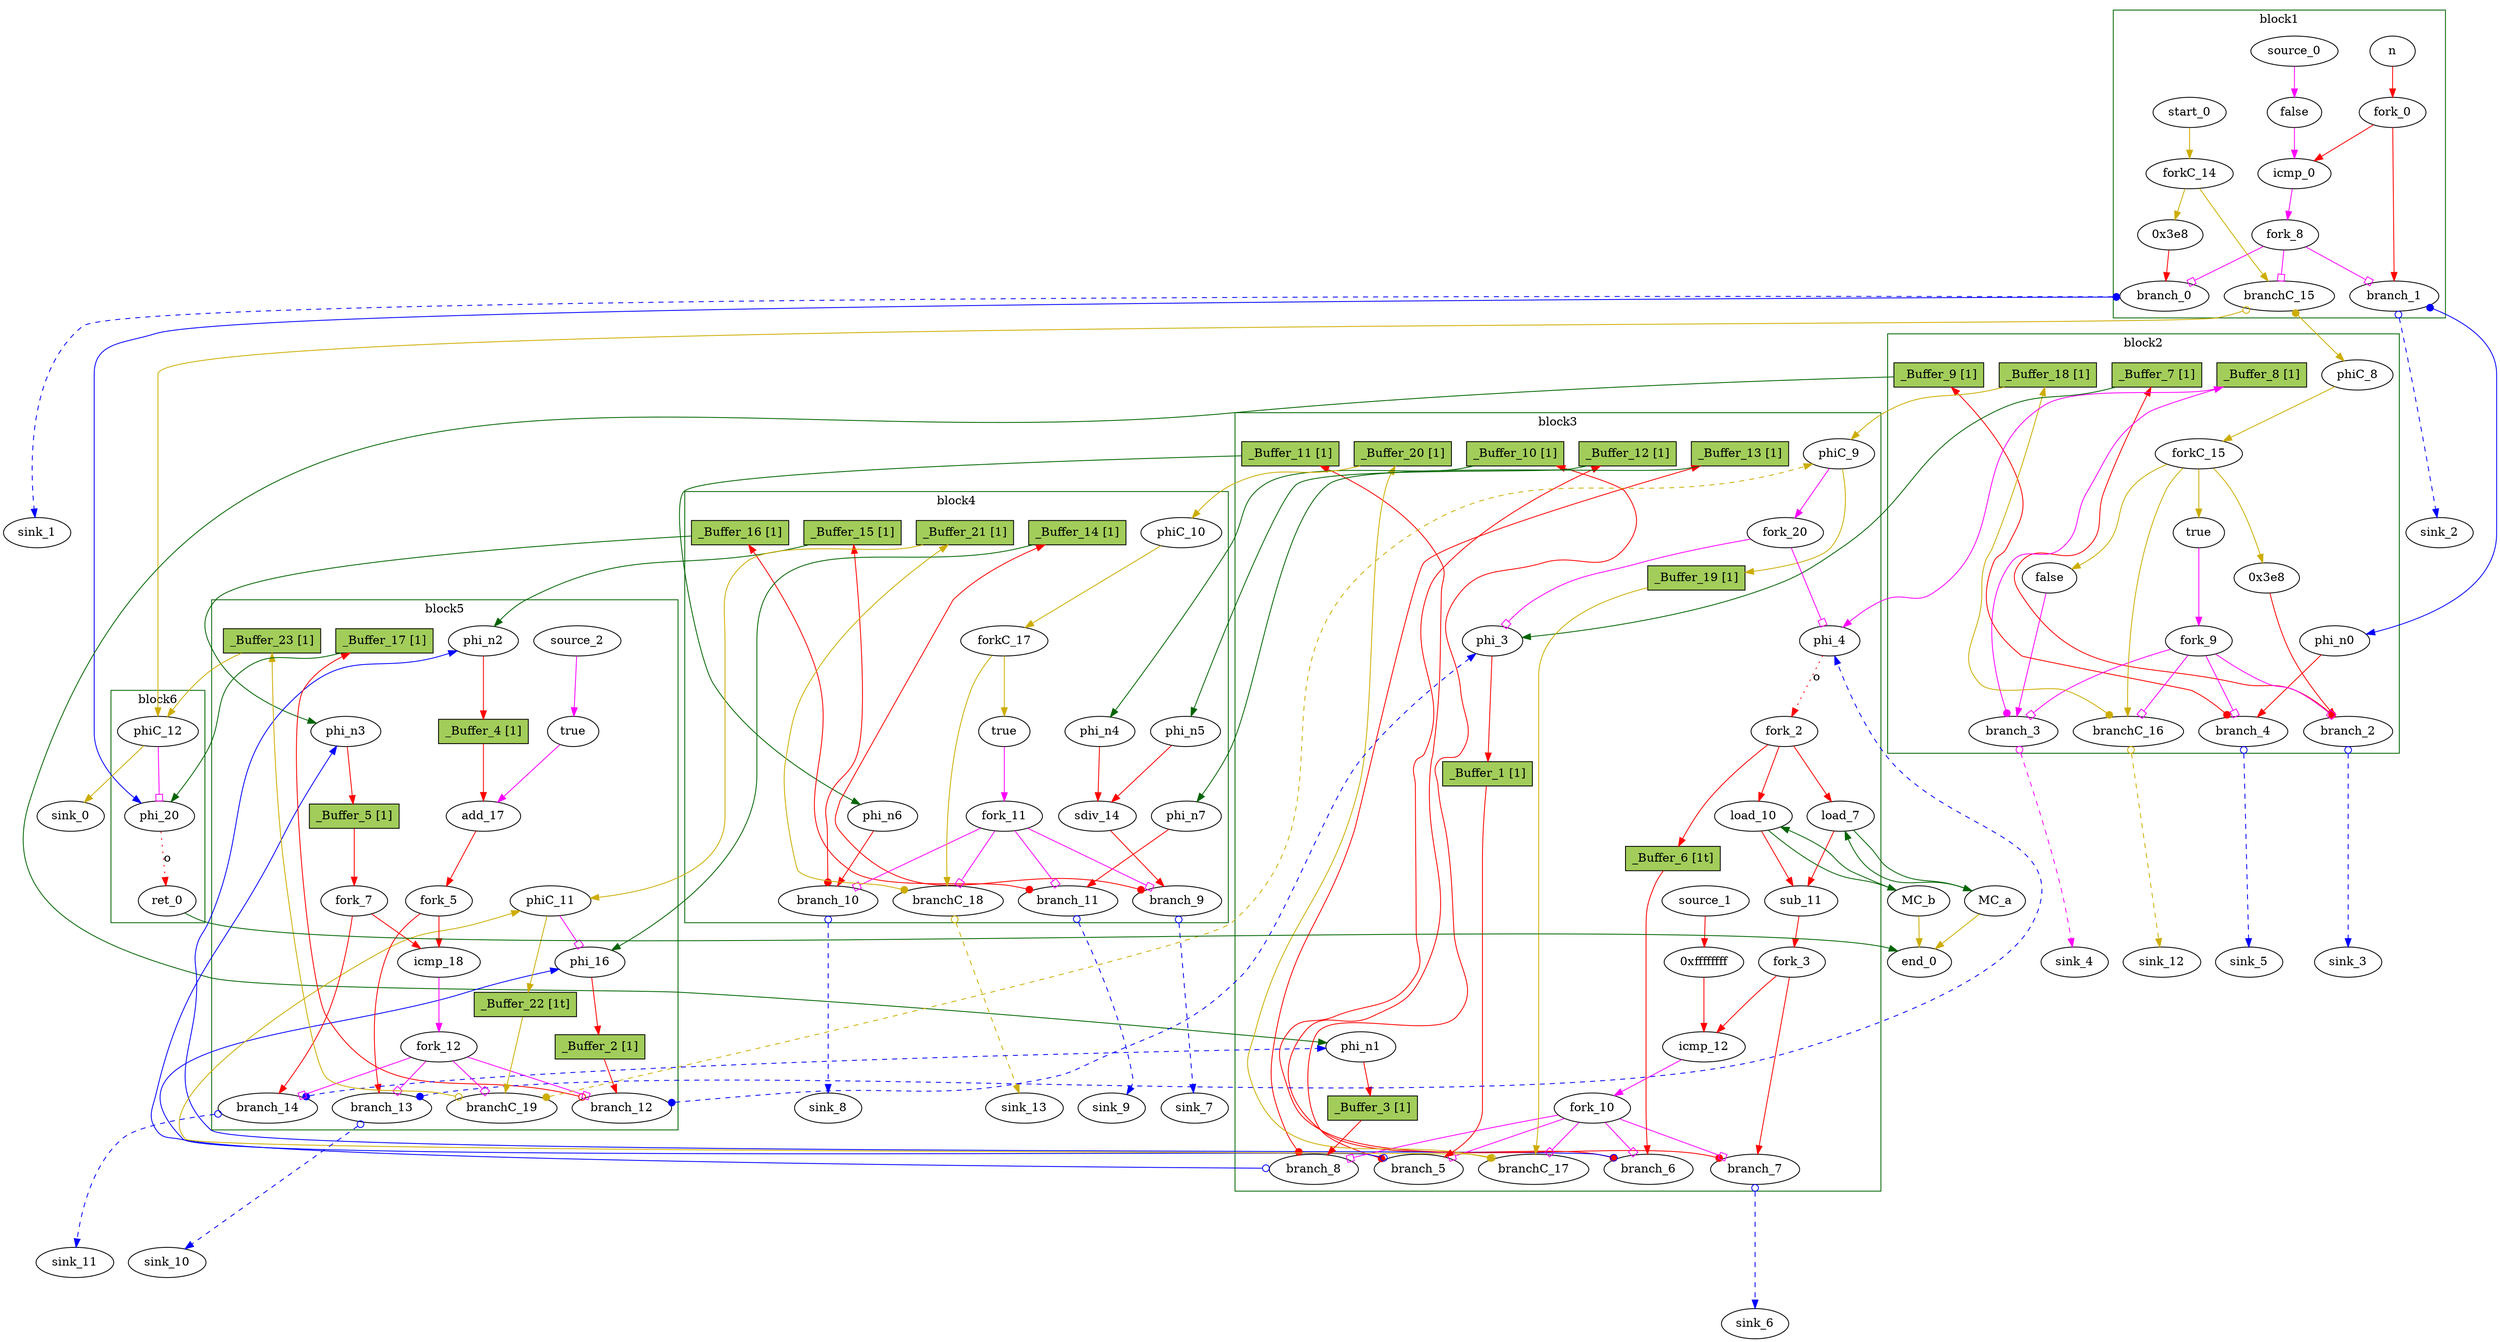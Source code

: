 // Number of blocks: 113
// Number of channels: 175
Digraph G {

  // Blocks
subgraph cluster_1 {
color = "darkgreen"
label = "block1"
  n [type=Entry, in="in1:32", out="out1:32", bbID = 1,  shape=oval];
  cst_0 [type=Constant, in="in1:1", out="out1:1", bbID = 1, value="0x0", label=false,  shape=oval];
  icmp_0 [type=Operator, in="in1:32 in2:32", out="out1:1", op = "icmp_sgt_op", delay=1.53, bbID = 1,  shape=oval];
  cst_5 [type=Constant, in="in1:10", out="out1:10", bbID = 1, value="0x3e8", label="0x3e8",  shape=oval];
  fork_0 [type=Fork, in="in1:32", out="out1:32 out2:32", bbID = 1,  shape=oval];
  branch_0 [type=Branch, in="in1:10 in2?:1", out="out1+:10 out2-:10", bbID = 1,  shape=oval];
  branch_1 [type=Branch, in="in1:32 in2?:1", out="out1+:32 out2-:32", bbID = 1,  shape=oval];
  fork_8 [type=Fork, in="in1:1", out="out1:1 out2:1 out3:1", bbID = 1,  shape=oval];
  start_0 [type=Entry, in="in1:0", out="out1:0", bbID = 1,  shape=oval];
  forkC_14 [type=Fork, in="in1:0", out="out1:0 out2:0", bbID = 1,  shape=oval];
  branchC_15 [type=Branch, in="in1:0 in2?:1", out="out1+:0 out2-:0", bbID = 1,  shape=oval];
  source_0 [type=Source, out="out1:1", bbID = 1,  shape=oval];
}
subgraph cluster_2 {
color = "darkgreen"
label = "block2"
  brCst_block2 [type=Constant, in="in1:1", out="out1:1", bbID = 2, value="0x1", label=true,  shape=oval];
  cst_1 [type=Constant, in="in1:10", out="out1:10", bbID = 2, value="0x3e8", label="0x3e8",  shape=oval];
  cst_2 [type=Constant, in="in1:1", out="out1:1", bbID = 2, value="0x0", label=false,  shape=oval];
  phi_n0 [type=Merge, in="in1:32", out="out1:32", bbID = 2,  shape=oval];
  branch_2 [type=Branch, in="in1:10 in2?:1", out="out1+:10 out2-:10", bbID = 2,  shape=oval];
  branch_3 [type=Branch, in="in1:1 in2?:1", out="out1+:1 out2-:1", bbID = 2,  shape=oval];
  branch_4 [type=Branch, in="in1:32 in2?:1", out="out1+:32 out2-:32", bbID = 2,  shape=oval];
  fork_9 [type=Fork, in="in1:1", out="out1:1 out2:1 out3:1 out4:1", bbID = 2,  shape=oval];
  phiC_8 [type=Merge, in="in1:0", out="out1:0", delay=0.166, bbID = 2,  shape=oval];
  forkC_15 [type=Fork, in="in1:0", out="out1:0 out2:0 out3:0 out4:0", bbID = 2,  shape=oval];
  branchC_16 [type=Branch, in="in1:0 in2?:1", out="out1+:0 out2-:0", bbID = 2,  shape=oval];
  _Buffer_7 [type=Buffer, in="in1:10", out="out1:10", bbID = 2, slots=1, transparent=false, label="_Buffer_7 [1]",  shape=box, style=filled, fillcolor=darkolivegreen3, height = 0.4];
  _Buffer_8 [type=Buffer, in="in1:1", out="out1:1", bbID = 2, slots=1, transparent=false, label="_Buffer_8 [1]",  shape=box, style=filled, fillcolor=darkolivegreen3, height = 0.4];
  _Buffer_9 [type=Buffer, in="in1:32", out="out1:32", bbID = 2, slots=1, transparent=false, label="_Buffer_9 [1]",  shape=box, style=filled, fillcolor=darkolivegreen3, height = 0.4];
  _Buffer_18 [type=Buffer, in="in1:0", out="out1:0", bbID = 2, slots=1, transparent=false, label="_Buffer_18 [1]",  shape=box, style=filled, fillcolor=darkolivegreen3, height = 0.4];
}
subgraph cluster_3 {
color = "darkgreen"
label = "block3"
  phi_3 [type=Mux, in="in1?:1 in2:32 in3:32", out="out1:32", delay=0.366, bbID = 3,  shape=oval];
  phi_4 [type=Mux, in="in1?:1 in2:31 in3:31", out="out1:31", delay=0.366, bbID = 3,  shape=oval];
  load_7 [type=Operator, in="in1:32 in2:31", out="out1:32 out2:31", op = "mc_load_op", latency=2, bbID = 3, portID = 0, offset = 0, retimingDiff=0.666667,  shape=oval];
  load_10 [type=Operator, in="in1:32 in2:31", out="out1:32 out2:31", op = "mc_load_op", latency=2, bbID = 3, portID = 0, offset = 0, retimingDiff=0.666667,  shape=oval];
  sub_11 [type=Operator, in="in1:32 in2:32", out="out1:32", op = "sub_op", delay=1.693, bbID = 3, retimingDiff=0.666667,  shape=oval];
  cst_3 [type=Constant, in="in1:32", out="out1:32", bbID = 3, value="0xffffffff", label="0xffffffff", retimingDiff=0.666667,  shape=oval];
  icmp_12 [type=Operator, in="in1:32 in2:32", out="out1:1", op = "icmp_sgt_op", delay=1.53, bbID = 3, retimingDiff=0.666667,  shape=oval];
  phi_n1 [type=Merge, in="in1:32 in2:32", out="out1:32", delay=0.366, bbID = 3,  shape=oval];
  fork_2 [type=Fork, in="in1:31", out="out1:31 out2:31 out3:31", bbID = 3,  shape=oval];
  fork_3 [type=Fork, in="in1:32", out="out1:32 out2:32", bbID = 3, retimingDiff=0.666667,  shape=oval];
  branch_5 [type=Branch, in="in1:32 in2?:1", out="out1+:32 out2-:32", bbID = 3, retimingDiff=0.666667,  shape=oval];
  branch_6 [type=Branch, in="in1:31 in2?:1", out="out1+:31 out2-:31", bbID = 3, retimingDiff=0.666667,  shape=oval];
  branch_7 [type=Branch, in="in1:32 in2?:1", out="out1+:32 out2-:32", bbID = 3, retimingDiff=0.666667,  shape=oval];
  branch_8 [type=Branch, in="in1:32 in2?:1", out="out1+:32 out2-:32", bbID = 3, retimingDiff=0.666667,  shape=oval];
  fork_10 [type=Fork, in="in1:1", out="out1:1 out2:1 out3:1 out4:1 out5:1", bbID = 3, retimingDiff=0.666667,  shape=oval];
  phiC_9 [type=CntrlMerge, in="in1:0 in2:0", out="out1:0 out2?:1", delay=0.166, bbID = 3,  shape=oval];
  branchC_17 [type=Branch, in="in1:0 in2?:1", out="out1+:0 out2-:0", bbID = 3, retimingDiff=0.666667,  shape=oval];
  source_1 [type=Source, out="out1:32", bbID = 3, retimingDiff=0.666667,  shape=oval];
  fork_20 [type=Fork, in="in1:1", out="out1:1 out2:1", bbID = 3,  shape=oval];
  _Buffer_1 [type=Buffer, in="in1:32", out="out1:32", bbID = 3, slots=1, transparent=false, label="_Buffer_1 [1]",  shape=box, style=filled, fillcolor=darkolivegreen3, height = 0.4];
  _Buffer_3 [type=Buffer, in="in1:32", out="out1:32", bbID = 3, slots=1, transparent=false, label="_Buffer_3 [1]",  shape=box, style=filled, fillcolor=darkolivegreen3, height = 0.4];
  _Buffer_6 [type=Buffer, in="in1:31", out="out1:31", bbID = 3, slots=1, transparent=true, label="_Buffer_6 [1t]",  shape=box, style=filled, fillcolor=darkolivegreen3, height = 0.4];
  _Buffer_10 [type=Buffer, in="in1:32", out="out1:32", bbID = 3, slots=1, transparent=false, label="_Buffer_10 [1]",  shape=box, style=filled, fillcolor=darkolivegreen3, height = 0.4];
  _Buffer_11 [type=Buffer, in="in1:31", out="out1:31", bbID = 3, slots=1, transparent=false, label="_Buffer_11 [1]",  shape=box, style=filled, fillcolor=darkolivegreen3, height = 0.4];
  _Buffer_12 [type=Buffer, in="in1:32", out="out1:32", bbID = 3, slots=1, transparent=false, label="_Buffer_12 [1]",  shape=box, style=filled, fillcolor=darkolivegreen3, height = 0.4];
  _Buffer_13 [type=Buffer, in="in1:32", out="out1:32", bbID = 3, slots=1, transparent=false, label="_Buffer_13 [1]",  shape=box, style=filled, fillcolor=darkolivegreen3, height = 0.4];
  _Buffer_19 [type=Buffer, in="in1:0", out="out1:0", bbID = 3, slots=1, transparent=false, label="_Buffer_19 [1]",  shape=box, style=filled, fillcolor=darkolivegreen3, height = 0.4];
  _Buffer_20 [type=Buffer, in="in1:0", out="out1:0", bbID = 3, slots=1, transparent=false, label="_Buffer_20 [1]",  shape=box, style=filled, fillcolor=darkolivegreen3, height = 0.4];
}
subgraph cluster_4 {
color = "darkgreen"
label = "block4"
  sdiv_14 [type=Operator, in="in1:32 in2:32", out="out1:32", op = "sdiv_op", delay=0.966, latency=36, bbID = 4,  shape=oval];
  brCst_block4 [type=Constant, in="in1:1", out="out1:1", bbID = 4, value="0x1", label=true,  shape=oval];
  phi_n4 [type=Merge, in="in1:32", out="out1:32", bbID = 4,  shape=oval];
  phi_n5 [type=Merge, in="in1:32", out="out1:32", bbID = 4,  shape=oval];
  phi_n6 [type=Merge, in="in1:31", out="out1:31", bbID = 4,  shape=oval];
  phi_n7 [type=Merge, in="in1:32", out="out1:32", bbID = 4,  shape=oval];
  branch_9 [type=Branch, in="in1:32 in2?:1", out="out1+:32 out2-:32", bbID = 4,  shape=oval];
  branch_10 [type=Branch, in="in1:31 in2?:1", out="out1+:31 out2-:31", bbID = 4,  shape=oval];
  branch_11 [type=Branch, in="in1:32 in2?:1", out="out1+:32 out2-:32", bbID = 4,  shape=oval];
  fork_11 [type=Fork, in="in1:1", out="out1:1 out2:1 out3:1 out4:1", bbID = 4,  shape=oval];
  phiC_10 [type=Merge, in="in1:0", out="out1:0", delay=0.166, bbID = 4,  shape=oval];
  forkC_17 [type=Fork, in="in1:0", out="out1:0 out2:0", bbID = 4,  shape=oval];
  branchC_18 [type=Branch, in="in1:0 in2?:1", out="out1+:0 out2-:0", bbID = 4,  shape=oval];
  _Buffer_14 [type=Buffer, in="in1:32", out="out1:32", bbID = 4, slots=1, transparent=false, label="_Buffer_14 [1]",  shape=box, style=filled, fillcolor=darkolivegreen3, height = 0.4];
  _Buffer_15 [type=Buffer, in="in1:31", out="out1:31", bbID = 4, slots=1, transparent=false, label="_Buffer_15 [1]",  shape=box, style=filled, fillcolor=darkolivegreen3, height = 0.4];
  _Buffer_16 [type=Buffer, in="in1:32", out="out1:32", bbID = 4, slots=1, transparent=false, label="_Buffer_16 [1]",  shape=box, style=filled, fillcolor=darkolivegreen3, height = 0.4];
  _Buffer_21 [type=Buffer, in="in1:0", out="out1:0", bbID = 4, slots=1, transparent=false, label="_Buffer_21 [1]",  shape=box, style=filled, fillcolor=darkolivegreen3, height = 0.4];
}
subgraph cluster_5 {
color = "darkgreen"
label = "block5"
  phi_16 [type=Mux, in="in1?:1 in2:32 in3:32", out="out1:32", delay=0.366, bbID = 5, retimingDiff=0.666667,  shape=oval];
  cst_4 [type=Constant, in="in1:1", out="out1:1", bbID = 5, value="0x1", label=true, retimingDiff=1,  shape=oval];
  add_17 [type=Operator, in="in1:31 in2:31", out="out1:31", op = "add_op", delay=1.693, bbID = 5, retimingDiff=1,  shape=oval];
  icmp_18 [type=Operator, in="in1:32 in2:32", out="out1:1", op = "icmp_slt_op", delay=1.53, bbID = 5, retimingDiff=1,  shape=oval];
  phi_n2 [type=Merge, in="in1:31 in2:31", out="out1:31", delay=0.366, bbID = 5, retimingDiff=0.666667,  shape=oval];
  phi_n3 [type=Merge, in="in1:32 in2:32", out="out1:32", delay=0.366, bbID = 5, retimingDiff=0.666667,  shape=oval];
  fork_5 [type=Fork, in="in1:31", out="out1:31 out2:31", bbID = 5, retimingDiff=1,  shape=oval];
  fork_7 [type=Fork, in="in1:32", out="out1:32 out2:32", bbID = 5, retimingDiff=1,  shape=oval];
  branch_12 [type=Branch, in="in1:32 in2?:1", out="out1+:32 out2-:32", bbID = 5, retimingDiff=1,  shape=oval];
  branch_13 [type=Branch, in="in1:31 in2?:1", out="out1+:31 out2-:31", bbID = 5, retimingDiff=1,  shape=oval];
  branch_14 [type=Branch, in="in1:32 in2?:1", out="out1+:32 out2-:32", bbID = 5, retimingDiff=1,  shape=oval];
  fork_12 [type=Fork, in="in1:1", out="out1:1 out2:1 out3:1 out4:1", bbID = 5, retimingDiff=1,  shape=oval];
  phiC_11 [type=CntrlMerge, in="in1:0 in2:0", out="out1:0 out2?:1", delay=0.166, bbID = 5, retimingDiff=0.666667,  shape=oval];
  branchC_19 [type=Branch, in="in1:0 in2?:1", out="out1+:0 out2-:0", bbID = 5, retimingDiff=1,  shape=oval];
  source_2 [type=Source, out="out1:1", bbID = 5, retimingDiff=1,  shape=oval];
  _Buffer_2 [type=Buffer, in="in1:32", out="out1:32", bbID = 5, slots=1, transparent=false, label="_Buffer_2 [1]",  shape=box, style=filled, fillcolor=darkolivegreen3, height = 0.4];
  _Buffer_4 [type=Buffer, in="in1:31", out="out1:31", bbID = 5, slots=1, transparent=false, label="_Buffer_4 [1]",  shape=box, style=filled, fillcolor=darkolivegreen3, height = 0.4];
  _Buffer_5 [type=Buffer, in="in1:32", out="out1:32", bbID = 5, slots=1, transparent=false, label="_Buffer_5 [1]",  shape=box, style=filled, fillcolor=darkolivegreen3, height = 0.4];
  _Buffer_17 [type=Buffer, in="in1:32", out="out1:32", bbID = 5, slots=1, transparent=false, label="_Buffer_17 [1]",  shape=box, style=filled, fillcolor=darkolivegreen3, height = 0.4];
  _Buffer_22 [type=Buffer, in="in1:0", out="out1:0", bbID = 5, slots=1, transparent=true, label="_Buffer_22 [1t]",  shape=box, style=filled, fillcolor=darkolivegreen3, height = 0.4];
  _Buffer_23 [type=Buffer, in="in1:0", out="out1:0", bbID = 5, slots=1, transparent=false, label="_Buffer_23 [1]",  shape=box, style=filled, fillcolor=darkolivegreen3, height = 0.4];
}
subgraph cluster_6 {
color = "darkgreen"
label = "block6"
  phi_20 [type=Mux, in="in1?:1 in2:32 in3:32", out="out1:32", delay=0.366, bbID = 6,  shape=oval];
  ret_0 [type=Operator, in="in1:32", out="out1:32", op = "ret_op", bbID = 6,  shape=oval];
  phiC_12 [type=CntrlMerge, in="in1:0 in2:0", out="out1:0 out2?:1", delay=0.166, bbID = 6,  shape=oval];
}
  MC_a [type=MC, in="in1:31*l0a", out="out1:32*l0d out2:0*e", bbID = 0, memory = "a", bbcount = 0, ldcount = 1, stcount = 0, ];
  MC_b [type=MC, in="in1:31*l0a", out="out1:32*l0d out2:0*e", bbID = 0, memory = "b", bbcount = 0, ldcount = 1, stcount = 0, ];
  end_0 [type=Exit, in="in1:0*e in2:0*e in3:32", out="out1:32", bbID = 0,  shape=oval];
  sink_0 [type=Sink, in="in1:0", bbID = 0,  shape=oval];
  sink_1 [type=Sink, in="in1:10", bbID = 0,  shape=oval];
  sink_2 [type=Sink, in="in1:32", bbID = 0,  shape=oval];
  sink_3 [type=Sink, in="in1:10", bbID = 0,  shape=oval];
  sink_4 [type=Sink, in="in1:1", bbID = 0,  shape=oval];
  sink_5 [type=Sink, in="in1:32", bbID = 0,  shape=oval];
  sink_6 [type=Sink, in="in1:32", bbID = 0,  shape=oval];
  sink_7 [type=Sink, in="in1:32", bbID = 0,  shape=oval];
  sink_8 [type=Sink, in="in1:31", bbID = 0,  shape=oval];
  sink_9 [type=Sink, in="in1:32", bbID = 0,  shape=oval];
  sink_10 [type=Sink, in="in1:31", bbID = 0,  shape=oval];
  sink_11 [type=Sink, in="in1:32", bbID = 0,  shape=oval];
  sink_12 [type=Sink, in="in1:0", bbID = 0,  shape=oval];
  sink_13 [type=Sink, in="in1:0", bbID = 0,  shape=oval];

  // Channels
  n -> fork_0 [from=out1, to=in1, arrowhead=normal, color=red];
  cst_0 -> icmp_0 [from=out1, to=in2, arrowhead=normal, color=magenta];
  icmp_0 -> fork_8 [from=out1, to=in1, arrowhead=normal, color=magenta];
  brCst_block2 -> fork_9 [from=out1, to=in1, arrowhead=normal, color=magenta];
  cst_1 -> branch_2 [from=out1, to=in1, arrowhead=normal, color=red];
  phi_3 -> _Buffer_1 [from=out1, to=in1, arrowhead=normal, color=red];
  cst_2 -> branch_3 [from=out1, to=in1, arrowhead=normal, color=magenta];
  phi_4 -> fork_2 [from=out1, to=in1, arrowhead=normal, color=red, slots=1, style=dotted, label="o", transparent=true];
  load_7 -> sub_11 [from=out1, to=in1, arrowhead=normal, color=red];
  load_7 -> MC_a [from=out2, to=in1, arrowhead=normal, color=darkgreen];
  load_10 -> sub_11 [from=out1, to=in2, arrowhead=normal, color=red];
  load_10 -> MC_b [from=out2, to=in1, arrowhead=normal, color=darkgreen];
  sub_11 -> fork_3 [from=out1, to=in1, arrowhead=normal, color=red];
  cst_3 -> icmp_12 [from=out1, to=in2, arrowhead=normal, color=red];
  icmp_12 -> fork_10 [from=out1, to=in1, arrowhead=normal, color=magenta];
  sdiv_14 -> branch_9 [from=out1, to=in1, arrowhead=normal, color=red];
  brCst_block4 -> fork_11 [from=out1, to=in1, arrowhead=normal, color=magenta];
  phi_16 -> _Buffer_2 [from=out1, to=in1, arrowhead=normal, color=red];
  cst_4 -> add_17 [from=out1, to=in2, arrowhead=normal, color=magenta];
  add_17 -> fork_5 [from=out1, to=in1, arrowhead=normal, color=red];
  icmp_18 -> fork_12 [from=out1, to=in1, arrowhead=normal, color=magenta];
  cst_5 -> branch_0 [from=out1, to=in1, arrowhead=normal, color=red];
  phi_20 -> ret_0 [from=out1, to=in1, arrowhead=normal, color=red, slots=1, style=dotted, label="o", transparent=true];
  ret_0 -> end_0 [from=out1, to=in3, arrowhead=normal, color=darkgreen];
  phi_n0 -> branch_4 [from=out1, to=in1, arrowhead=normal, color=red];
  phi_n1 -> _Buffer_3 [from=out1, to=in1, arrowhead=normal, color=red];
  phi_n2 -> _Buffer_4 [from=out1, to=in1, arrowhead=normal, color=red];
  phi_n3 -> _Buffer_5 [from=out1, to=in1, arrowhead=normal, color=red];
  phi_n4 -> sdiv_14 [from=out1, to=in1, arrowhead=normal, color=red];
  phi_n5 -> sdiv_14 [from=out1, to=in2, arrowhead=normal, color=red];
  phi_n6 -> branch_10 [from=out1, to=in1, arrowhead=normal, color=red];
  phi_n7 -> branch_11 [from=out1, to=in1, arrowhead=normal, color=red];
  fork_0 -> icmp_0 [from=out1, to=in1, arrowhead=normal, color=red];
  fork_0 -> branch_1 [from=out2, to=in1, arrowhead=normal, color=red];
  fork_2 -> load_7 [from=out1, to=in2, arrowhead=normal, color=red];
  fork_2 -> load_10 [from=out2, to=in2, arrowhead=normal, color=red];
  fork_2 -> _Buffer_6 [from=out3, to=in1, arrowhead=normal, color=red];
  fork_3 -> icmp_12 [from=out1, to=in1, arrowhead=normal, color=red];
  fork_3 -> branch_7 [from=out2, to=in1, arrowhead=normal, color=red];
  fork_5 -> icmp_18 [from=out1, to=in1, arrowhead=normal, color=red];
  fork_5 -> branch_13 [from=out2, to=in1, arrowhead=normal, color=red];
  fork_7 -> icmp_18 [from=out1, to=in2, arrowhead=normal, color=red];
  fork_7 -> branch_14 [from=out2, to=in1, arrowhead=normal, color=red];
  branch_0 -> phi_20 [from=out2, to=in2, dir=both, arrowtail=odot, arrowhead=normal, color=blue];
  branch_0 -> sink_1 [from=out1, to=in1, dir=both, arrowtail=dot, arrowhead=normal, color=blue, style=dashed, minlen = 3];
  branch_1 -> phi_n0 [from=out1, to=in1, dir=both, arrowtail=dot, arrowhead=normal, color=blue];
  branch_1 -> sink_2 [from=out2, to=in1, dir=both, arrowtail=odot, arrowhead=normal, color=blue, style=dashed, minlen = 3];
  fork_8 -> branch_0 [from=out2, to=in2, arrowhead=obox, color=magenta];
  fork_8 -> branch_1 [from=out1, to=in2, arrowhead=obox, color=magenta];
  fork_8 -> branchC_15 [from=out3, to=in2, arrowhead=obox, color=magenta];
  branch_2 -> _Buffer_7 [from=out1, to=in1, dir=both, arrowtail=dot, arrowhead=normal, color=red, constraint=false];
  branch_2 -> sink_3 [from=out2, to=in1, dir=both, arrowtail=odot, arrowhead=normal, color=blue, style=dashed, minlen = 3];
  branch_3 -> _Buffer_8 [from=out1, to=in1, dir=both, arrowtail=dot, arrowhead=normal, color=magenta, constraint=false];
  branch_3 -> sink_4 [from=out2, to=in1, dir=both, arrowtail=odot, arrowhead=normal, color=magenta, style=dashed, minlen = 3];
  branch_4 -> _Buffer_9 [from=out1, to=in1, dir=both, arrowtail=dot, arrowhead=normal, color=red, constraint=false];
  branch_4 -> sink_5 [from=out2, to=in1, dir=both, arrowtail=odot, arrowhead=normal, color=blue, style=dashed, minlen = 3];
  fork_9 -> branch_2 [from=out3, to=in2, arrowhead=obox, color=magenta];
  fork_9 -> branch_3 [from=out2, to=in2, arrowhead=obox, color=magenta];
  fork_9 -> branch_4 [from=out1, to=in2, arrowhead=obox, color=magenta];
  fork_9 -> branchC_16 [from=out4, to=in2, arrowhead=obox, color=magenta];
  branch_5 -> phi_16 [from=out2, to=in2, dir=both, arrowtail=odot, arrowhead=normal, color=blue];
  branch_5 -> _Buffer_10 [from=out1, to=in1, dir=both, arrowtail=dot, arrowhead=normal, color=red, constraint=false];
  branch_6 -> phi_n2 [from=out2, to=in1, dir=both, arrowtail=odot, arrowhead=normal, color=blue];
  branch_6 -> _Buffer_11 [from=out1, to=in1, dir=both, arrowtail=dot, arrowhead=normal, color=red, constraint=false];
  branch_7 -> _Buffer_12 [from=out1, to=in1, dir=both, arrowtail=dot, arrowhead=normal, color=red, constraint=false];
  branch_7 -> sink_6 [from=out2, to=in1, dir=both, arrowtail=odot, arrowhead=normal, color=blue, style=dashed, minlen = 3];
  branch_8 -> phi_n3 [from=out2, to=in1, dir=both, arrowtail=odot, arrowhead=normal, color=blue];
  branch_8 -> _Buffer_13 [from=out1, to=in1, dir=both, arrowtail=dot, arrowhead=normal, color=red, constraint=false];
  fork_10 -> branch_5 [from=out4, to=in2, arrowhead=obox, color=magenta];
  fork_10 -> branch_6 [from=out3, to=in2, arrowhead=obox, color=magenta];
  fork_10 -> branch_7 [from=out2, to=in2, arrowhead=obox, color=magenta];
  fork_10 -> branch_8 [from=out1, to=in2, arrowhead=obox, color=magenta];
  fork_10 -> branchC_17 [from=out5, to=in2, arrowhead=obox, color=magenta];
  branch_9 -> _Buffer_14 [from=out1, to=in1, dir=both, arrowtail=dot, arrowhead=normal, color=red, constraint=false];
  branch_9 -> sink_7 [from=out2, to=in1, dir=both, arrowtail=odot, arrowhead=normal, color=blue, style=dashed, minlen = 3];
  branch_10 -> _Buffer_15 [from=out1, to=in1, dir=both, arrowtail=dot, arrowhead=normal, color=red, constraint=false];
  branch_10 -> sink_8 [from=out2, to=in1, dir=both, arrowtail=odot, arrowhead=normal, color=blue, style=dashed, minlen = 3];
  branch_11 -> _Buffer_16 [from=out1, to=in1, dir=both, arrowtail=dot, arrowhead=normal, color=red, constraint=false];
  branch_11 -> sink_9 [from=out2, to=in1, dir=both, arrowtail=odot, arrowhead=normal, color=blue, style=dashed, minlen = 3];
  fork_11 -> branch_9 [from=out3, to=in2, arrowhead=obox, color=magenta];
  fork_11 -> branch_10 [from=out2, to=in2, arrowhead=obox, color=magenta];
  fork_11 -> branch_11 [from=out1, to=in2, arrowhead=obox, color=magenta];
  fork_11 -> branchC_18 [from=out4, to=in2, arrowhead=obox, color=magenta];
  branch_12 -> phi_3 [from=out1, to=in3, dir=both, arrowtail=dot, arrowhead=normal, color=blue, style=dashed, minlen = 3];
  branch_12 -> _Buffer_17 [from=out2, to=in1, dir=both, arrowtail=odot, arrowhead=normal, color=red, constraint=false];
  branch_13 -> phi_4 [from=out1, to=in3, dir=both, arrowtail=dot, arrowhead=normal, color=blue, style=dashed, minlen = 3];
  branch_13 -> sink_10 [from=out2, to=in1, dir=both, arrowtail=odot, arrowhead=normal, color=blue, style=dashed, minlen = 3];
  branch_14 -> phi_n1 [from=out1, to=in2, dir=both, arrowtail=dot, arrowhead=normal, color=blue, style=dashed, minlen = 3];
  branch_14 -> sink_11 [from=out2, to=in1, dir=both, arrowtail=odot, arrowhead=normal, color=blue, style=dashed, minlen = 3];
  fork_12 -> branch_12 [from=out3, to=in2, arrowhead=obox, color=magenta];
  fork_12 -> branch_13 [from=out2, to=in2, arrowhead=obox, color=magenta];
  fork_12 -> branch_14 [from=out1, to=in2, arrowhead=obox, color=magenta];
  fork_12 -> branchC_19 [from=out4, to=in2, arrowhead=obox, color=magenta];
  MC_a -> load_7 [from=out1, to=in1, arrowhead=normal, color=darkgreen];
  MC_a -> end_0 [from=out2, to=in1, arrowhead=normal, color=gold3];
  MC_b -> load_10 [from=out1, to=in1, arrowhead=normal, color=darkgreen];
  MC_b -> end_0 [from=out2, to=in2, arrowhead=normal, color=gold3];
  start_0 -> forkC_14 [from=out1, to=in1, arrowhead=normal, color=gold3];
  forkC_14 -> cst_5 [from=out1, to=in1, arrowhead=normal, color=gold3];
  forkC_14 -> branchC_15 [from=out2, to=in1, arrowhead=normal, color=gold3];
  branchC_15 -> phiC_8 [from=out1, to=in1, dir=both, arrowtail=dot, arrowhead=normal, color=gold3];
  branchC_15 -> phiC_12 [from=out2, to=in1, dir=both, arrowtail=odot, arrowhead=normal, color=gold3];
  phiC_8 -> forkC_15 [from=out1, to=in1, arrowhead=normal, color=gold3];
  forkC_15 -> brCst_block2 [from=out4, to=in1, arrowhead=normal, color=gold3];
  forkC_15 -> cst_1 [from=out1, to=in1, arrowhead=normal, color=gold3];
  forkC_15 -> cst_2 [from=out2, to=in1, arrowhead=normal, color=gold3];
  forkC_15 -> branchC_16 [from=out3, to=in1, arrowhead=normal, color=gold3];
  branchC_16 -> _Buffer_18 [from=out1, to=in1, dir=both, arrowtail=dot, arrowhead=normal, color=gold3, constraint=false];
  branchC_16 -> sink_12 [from=out2, to=in1, dir=both, arrowtail=odot, arrowhead=normal, color=gold3, style=dashed, minlen = 3];
  phiC_9 -> _Buffer_19 [from=out1, to=in1, arrowhead=normal, color=gold3];
  phiC_9 -> fork_20 [from=out2, to=in1, arrowhead=normal, color=magenta];
  branchC_17 -> _Buffer_20 [from=out1, to=in1, dir=both, arrowtail=dot, arrowhead=normal, color=gold3, constraint=false];
  branchC_17 -> phiC_11 [from=out2, to=in1, dir=both, arrowtail=odot, arrowhead=normal, color=gold3];
  phiC_10 -> forkC_17 [from=out1, to=in1, arrowhead=normal, color=gold3];
  forkC_17 -> brCst_block4 [from=out2, to=in1, arrowhead=normal, color=gold3];
  forkC_17 -> branchC_18 [from=out1, to=in1, arrowhead=normal, color=gold3];
  branchC_18 -> _Buffer_21 [from=out1, to=in1, dir=both, arrowtail=dot, arrowhead=normal, color=gold3, constraint=false];
  branchC_18 -> sink_13 [from=out2, to=in1, dir=both, arrowtail=odot, arrowhead=normal, color=gold3, style=dashed, minlen = 3];
  phiC_11 -> phi_16 [from=out2, to=in1, arrowhead=obox, color=magenta];
  phiC_11 -> _Buffer_22 [from=out1, to=in1, arrowhead=normal, color=gold3];
  branchC_19 -> phiC_9 [from=out1, to=in2, dir=both, arrowtail=dot, arrowhead=normal, color=gold3, style=dashed, minlen = 3];
  branchC_19 -> _Buffer_23 [from=out2, to=in1, dir=both, arrowtail=odot, arrowhead=normal, color=gold3, constraint=false];
  phiC_12 -> phi_20 [from=out2, to=in1, arrowhead=obox, color=magenta];
  phiC_12 -> sink_0 [from=out1, to=in1, arrowhead=normal, color=gold3];
  source_0 -> cst_0 [from=out1, to=in1, arrowhead=normal, color=magenta];
  source_1 -> cst_3 [from=out1, to=in1, arrowhead=normal, color=red];
  source_2 -> cst_4 [from=out1, to=in1, arrowhead=normal, color=magenta];
  fork_20 -> phi_3 [from=out1, to=in1, arrowhead=obox, color=magenta];
  fork_20 -> phi_4 [from=out2, to=in1, arrowhead=obox, color=magenta];
  _Buffer_1 -> branch_5 [from=out1, to=in1, arrowhead=normal, color=red];
  _Buffer_2 -> branch_12 [from=out1, to=in1, arrowhead=normal, color=red];
  _Buffer_3 -> branch_8 [from=out1, to=in1, arrowhead=normal, color=red];
  _Buffer_4 -> add_17 [from=out1, to=in1, arrowhead=normal, color=red];
  _Buffer_5 -> fork_7 [from=out1, to=in1, arrowhead=normal, color=red];
  _Buffer_6 -> branch_6 [from=out1, to=in1, arrowhead=normal, color=red];
  _Buffer_7 -> phi_3 [from=out1, to=in2, arrowhead=normal, color=darkgreen];
  _Buffer_8 -> phi_4 [from=out1, to=in2, arrowhead=normal, color=magenta];
  _Buffer_9 -> phi_n1 [from=out1, to=in1, arrowhead=normal, color=darkgreen];
  _Buffer_10 -> phi_n4 [from=out1, to=in1, arrowhead=normal, color=darkgreen];
  _Buffer_11 -> phi_n6 [from=out1, to=in1, arrowhead=normal, color=darkgreen];
  _Buffer_12 -> phi_n5 [from=out1, to=in1, arrowhead=normal, color=darkgreen];
  _Buffer_13 -> phi_n7 [from=out1, to=in1, arrowhead=normal, color=darkgreen];
  _Buffer_14 -> phi_16 [from=out1, to=in3, arrowhead=normal, color=darkgreen];
  _Buffer_15 -> phi_n2 [from=out1, to=in2, arrowhead=normal, color=darkgreen];
  _Buffer_16 -> phi_n3 [from=out1, to=in2, arrowhead=normal, color=darkgreen];
  _Buffer_17 -> phi_20 [from=out1, to=in3, arrowhead=normal, color=darkgreen];
  _Buffer_18 -> phiC_9 [from=out1, to=in1, arrowhead=normal, color=gold3];
  _Buffer_19 -> branchC_17 [from=out1, to=in1, arrowhead=normal, color=gold3];
  _Buffer_20 -> phiC_10 [from=out1, to=in1, arrowhead=normal, color=gold3];
  _Buffer_21 -> phiC_11 [from=out1, to=in2, arrowhead=normal, color=gold3];
  _Buffer_22 -> branchC_19 [from=out1, to=in1, arrowhead=normal, color=gold3];
  _Buffer_23 -> phiC_12 [from=out1, to=in2, arrowhead=normal, color=gold3];
}
